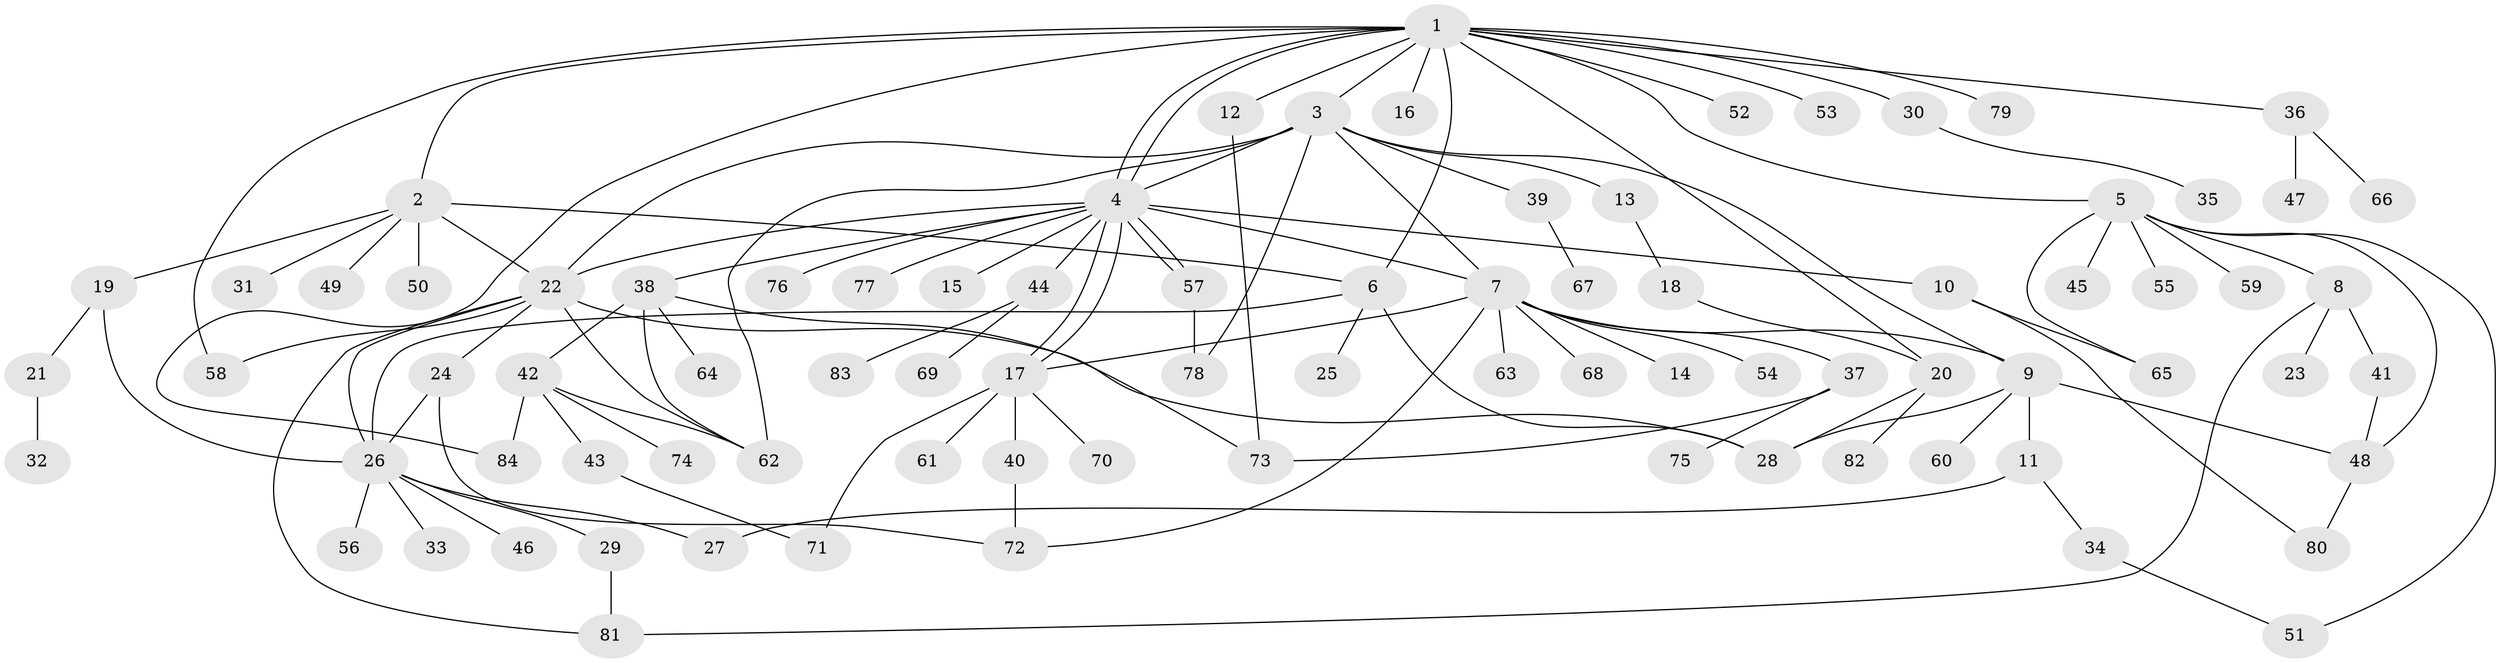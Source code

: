 // coarse degree distribution, {9: 0.0392156862745098, 2: 0.1568627450980392, 11: 0.0196078431372549, 4: 0.0784313725490196, 3: 0.13725490196078433, 1: 0.4117647058823529, 8: 0.0196078431372549, 6: 0.0392156862745098, 14: 0.0196078431372549, 5: 0.0392156862745098, 7: 0.0196078431372549, 10: 0.0196078431372549}
// Generated by graph-tools (version 1.1) at 2025/36/03/04/25 23:36:54]
// undirected, 84 vertices, 119 edges
graph export_dot {
  node [color=gray90,style=filled];
  1;
  2;
  3;
  4;
  5;
  6;
  7;
  8;
  9;
  10;
  11;
  12;
  13;
  14;
  15;
  16;
  17;
  18;
  19;
  20;
  21;
  22;
  23;
  24;
  25;
  26;
  27;
  28;
  29;
  30;
  31;
  32;
  33;
  34;
  35;
  36;
  37;
  38;
  39;
  40;
  41;
  42;
  43;
  44;
  45;
  46;
  47;
  48;
  49;
  50;
  51;
  52;
  53;
  54;
  55;
  56;
  57;
  58;
  59;
  60;
  61;
  62;
  63;
  64;
  65;
  66;
  67;
  68;
  69;
  70;
  71;
  72;
  73;
  74;
  75;
  76;
  77;
  78;
  79;
  80;
  81;
  82;
  83;
  84;
  1 -- 2;
  1 -- 3;
  1 -- 4;
  1 -- 4;
  1 -- 5;
  1 -- 6;
  1 -- 12;
  1 -- 16;
  1 -- 20;
  1 -- 30;
  1 -- 36;
  1 -- 52;
  1 -- 53;
  1 -- 58;
  1 -- 79;
  1 -- 84;
  2 -- 6;
  2 -- 19;
  2 -- 22;
  2 -- 31;
  2 -- 49;
  2 -- 50;
  3 -- 4;
  3 -- 7;
  3 -- 9;
  3 -- 13;
  3 -- 22;
  3 -- 39;
  3 -- 62;
  3 -- 78;
  4 -- 7;
  4 -- 10;
  4 -- 15;
  4 -- 17;
  4 -- 17;
  4 -- 22;
  4 -- 38;
  4 -- 44;
  4 -- 57;
  4 -- 57;
  4 -- 76;
  4 -- 77;
  5 -- 8;
  5 -- 45;
  5 -- 48;
  5 -- 51;
  5 -- 55;
  5 -- 59;
  5 -- 65;
  6 -- 25;
  6 -- 26;
  6 -- 28;
  7 -- 9;
  7 -- 14;
  7 -- 17;
  7 -- 37;
  7 -- 54;
  7 -- 63;
  7 -- 68;
  7 -- 72;
  8 -- 23;
  8 -- 41;
  8 -- 81;
  9 -- 11;
  9 -- 28;
  9 -- 48;
  9 -- 60;
  10 -- 65;
  10 -- 80;
  11 -- 27;
  11 -- 34;
  12 -- 73;
  13 -- 18;
  17 -- 40;
  17 -- 61;
  17 -- 70;
  17 -- 71;
  18 -- 20;
  19 -- 21;
  19 -- 26;
  20 -- 28;
  20 -- 82;
  21 -- 32;
  22 -- 24;
  22 -- 26;
  22 -- 28;
  22 -- 58;
  22 -- 62;
  22 -- 81;
  24 -- 26;
  24 -- 72;
  26 -- 27;
  26 -- 29;
  26 -- 33;
  26 -- 46;
  26 -- 56;
  29 -- 81;
  30 -- 35;
  34 -- 51;
  36 -- 47;
  36 -- 66;
  37 -- 73;
  37 -- 75;
  38 -- 42;
  38 -- 62;
  38 -- 64;
  38 -- 73;
  39 -- 67;
  40 -- 72;
  41 -- 48;
  42 -- 43;
  42 -- 62;
  42 -- 74;
  42 -- 84;
  43 -- 71;
  44 -- 69;
  44 -- 83;
  48 -- 80;
  57 -- 78;
}
